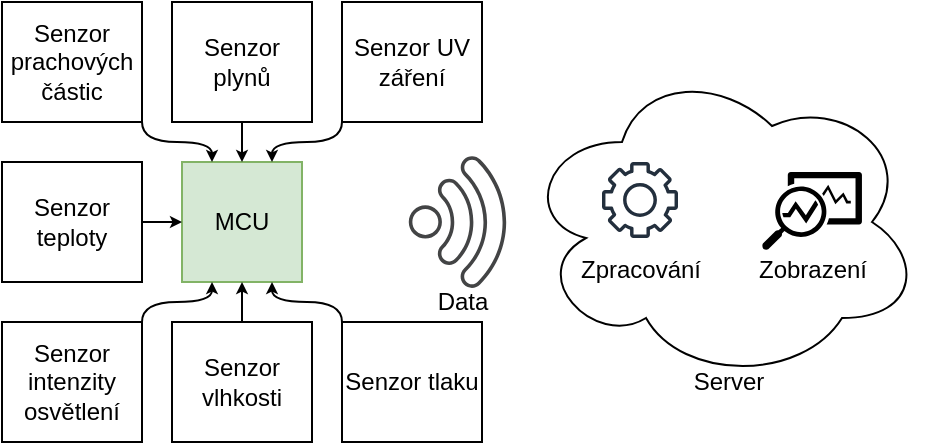 <mxfile version="15.7.4" type="device"><diagram id="NTnUNbNSUHaPw2GU0FTr" name="Page-1"><mxGraphModel dx="677" dy="378" grid="1" gridSize="10" guides="1" tooltips="1" connect="1" arrows="1" fold="1" page="1" pageScale="1" pageWidth="827" pageHeight="1169" math="0" shadow="0"><root><mxCell id="0"/><mxCell id="1" parent="0"/><mxCell id="au37jx4nYaM21UEAbfse-1" value="MCU" style="rounded=0;whiteSpace=wrap;html=1;fillColor=#d5e8d4;strokeColor=#82b366;" vertex="1" parent="1"><mxGeometry x="320" y="200" width="60" height="60" as="geometry"/></mxCell><mxCell id="au37jx4nYaM21UEAbfse-10" style="edgeStyle=orthogonalEdgeStyle;rounded=0;orthogonalLoop=1;jettySize=auto;html=1;exitX=1;exitY=1;exitDx=0;exitDy=0;entryX=0.25;entryY=0;entryDx=0;entryDy=0;curved=1;endArrow=classic;endFill=1;strokeWidth=1;endSize=3;" edge="1" parent="1" source="au37jx4nYaM21UEAbfse-2" target="au37jx4nYaM21UEAbfse-1"><mxGeometry relative="1" as="geometry"><Array as="points"><mxPoint x="300" y="190"/><mxPoint x="335" y="190"/></Array></mxGeometry></mxCell><mxCell id="au37jx4nYaM21UEAbfse-2" value="Senzor prachových částic" style="rounded=0;whiteSpace=wrap;html=1;" vertex="1" parent="1"><mxGeometry x="230" y="120" width="70" height="60" as="geometry"/></mxCell><mxCell id="au37jx4nYaM21UEAbfse-11" style="edgeStyle=orthogonalEdgeStyle;curved=1;rounded=0;orthogonalLoop=1;jettySize=auto;html=1;exitX=0.5;exitY=1;exitDx=0;exitDy=0;entryX=0.5;entryY=0;entryDx=0;entryDy=0;endArrow=classic;endFill=1;endSize=3;" edge="1" parent="1" source="au37jx4nYaM21UEAbfse-3" target="au37jx4nYaM21UEAbfse-1"><mxGeometry relative="1" as="geometry"/></mxCell><mxCell id="au37jx4nYaM21UEAbfse-3" value="Senzor plynů" style="rounded=0;whiteSpace=wrap;html=1;" vertex="1" parent="1"><mxGeometry x="315" y="120" width="70" height="60" as="geometry"/></mxCell><mxCell id="au37jx4nYaM21UEAbfse-17" style="edgeStyle=orthogonalEdgeStyle;curved=1;rounded=0;orthogonalLoop=1;jettySize=auto;html=1;exitX=0;exitY=1;exitDx=0;exitDy=0;endArrow=classic;endFill=1;endSize=3;strokeWidth=1;entryX=0.75;entryY=0;entryDx=0;entryDy=0;" edge="1" parent="1" source="au37jx4nYaM21UEAbfse-4" target="au37jx4nYaM21UEAbfse-1"><mxGeometry relative="1" as="geometry"><Array as="points"><mxPoint x="400" y="190"/><mxPoint x="365" y="190"/></Array></mxGeometry></mxCell><mxCell id="au37jx4nYaM21UEAbfse-4" value="Senzor UV záření" style="rounded=0;whiteSpace=wrap;html=1;" vertex="1" parent="1"><mxGeometry x="400" y="120" width="70" height="60" as="geometry"/></mxCell><mxCell id="au37jx4nYaM21UEAbfse-13" style="edgeStyle=orthogonalEdgeStyle;curved=1;rounded=0;orthogonalLoop=1;jettySize=auto;html=1;exitX=1;exitY=0.5;exitDx=0;exitDy=0;entryX=0;entryY=0.5;entryDx=0;entryDy=0;endArrow=classic;endFill=1;endSize=3;strokeWidth=1;" edge="1" parent="1" source="au37jx4nYaM21UEAbfse-5" target="au37jx4nYaM21UEAbfse-1"><mxGeometry relative="1" as="geometry"/></mxCell><mxCell id="au37jx4nYaM21UEAbfse-5" value="Senzor teploty" style="rounded=0;whiteSpace=wrap;html=1;" vertex="1" parent="1"><mxGeometry x="230" y="200" width="70" height="60" as="geometry"/></mxCell><mxCell id="au37jx4nYaM21UEAbfse-15" style="edgeStyle=orthogonalEdgeStyle;curved=1;rounded=0;orthogonalLoop=1;jettySize=auto;html=1;exitX=0.5;exitY=0;exitDx=0;exitDy=0;entryX=0.5;entryY=1;entryDx=0;entryDy=0;endArrow=classic;endFill=1;endSize=3;strokeWidth=1;" edge="1" parent="1" source="au37jx4nYaM21UEAbfse-6" target="au37jx4nYaM21UEAbfse-1"><mxGeometry relative="1" as="geometry"/></mxCell><mxCell id="au37jx4nYaM21UEAbfse-6" value="Senzor vlhkosti" style="rounded=0;whiteSpace=wrap;html=1;" vertex="1" parent="1"><mxGeometry x="315" y="280" width="70" height="60" as="geometry"/></mxCell><mxCell id="au37jx4nYaM21UEAbfse-14" style="edgeStyle=orthogonalEdgeStyle;curved=1;rounded=0;orthogonalLoop=1;jettySize=auto;html=1;exitX=1;exitY=0;exitDx=0;exitDy=0;entryX=0.25;entryY=1;entryDx=0;entryDy=0;endArrow=classic;endFill=1;endSize=3;strokeWidth=1;" edge="1" parent="1" source="au37jx4nYaM21UEAbfse-7" target="au37jx4nYaM21UEAbfse-1"><mxGeometry relative="1" as="geometry"><Array as="points"><mxPoint x="300" y="270"/><mxPoint x="335" y="270"/></Array></mxGeometry></mxCell><mxCell id="au37jx4nYaM21UEAbfse-7" value="Senzor intenzity osvětlení" style="rounded=0;whiteSpace=wrap;html=1;" vertex="1" parent="1"><mxGeometry x="230" y="280" width="70" height="60" as="geometry"/></mxCell><mxCell id="au37jx4nYaM21UEAbfse-16" style="edgeStyle=orthogonalEdgeStyle;curved=1;rounded=0;orthogonalLoop=1;jettySize=auto;html=1;exitX=0;exitY=0;exitDx=0;exitDy=0;entryX=0.75;entryY=1;entryDx=0;entryDy=0;endArrow=classic;endFill=1;endSize=3;strokeWidth=1;" edge="1" parent="1" source="au37jx4nYaM21UEAbfse-8" target="au37jx4nYaM21UEAbfse-1"><mxGeometry relative="1" as="geometry"><Array as="points"><mxPoint x="400" y="270"/><mxPoint x="365" y="270"/></Array></mxGeometry></mxCell><mxCell id="au37jx4nYaM21UEAbfse-8" value="Senzor tlaku" style="rounded=0;whiteSpace=wrap;html=1;" vertex="1" parent="1"><mxGeometry x="400" y="280" width="70" height="60" as="geometry"/></mxCell><mxCell id="au37jx4nYaM21UEAbfse-19" value="" style="sketch=0;pointerEvents=1;shadow=0;dashed=0;html=1;strokeColor=none;fillColor=#434445;aspect=fixed;labelPosition=center;verticalLabelPosition=bottom;verticalAlign=top;align=center;outlineConnect=0;shape=mxgraph.vvd.wi_fi;rotation=45;" vertex="1" parent="1"><mxGeometry x="440" y="205" width="50" height="50" as="geometry"/></mxCell><mxCell id="au37jx4nYaM21UEAbfse-29" value="Data" style="text;html=1;align=center;verticalAlign=middle;resizable=0;points=[];autosize=1;strokeColor=none;fillColor=none;" vertex="1" parent="1"><mxGeometry x="440" y="260" width="40" height="20" as="geometry"/></mxCell><mxCell id="au37jx4nYaM21UEAbfse-30" value="" style="group" vertex="1" connectable="0" parent="1"><mxGeometry x="490" y="150" width="200" height="170" as="geometry"/></mxCell><mxCell id="au37jx4nYaM21UEAbfse-20" value="" style="ellipse;shape=cloud;whiteSpace=wrap;html=1;" vertex="1" parent="au37jx4nYaM21UEAbfse-30"><mxGeometry width="200" height="160" as="geometry"/></mxCell><mxCell id="au37jx4nYaM21UEAbfse-23" value="" style="sketch=0;outlineConnect=0;fontColor=#232F3E;gradientColor=none;fillColor=#232F3D;strokeColor=none;dashed=0;verticalLabelPosition=bottom;verticalAlign=top;align=center;html=1;fontSize=12;fontStyle=0;aspect=fixed;pointerEvents=1;shape=mxgraph.aws4.gear;" vertex="1" parent="au37jx4nYaM21UEAbfse-30"><mxGeometry x="40" y="50" width="38" height="38" as="geometry"/></mxCell><mxCell id="au37jx4nYaM21UEAbfse-24" value="" style="sketch=0;aspect=fixed;pointerEvents=1;shadow=0;dashed=0;html=1;strokeColor=none;labelPosition=center;verticalLabelPosition=bottom;verticalAlign=top;align=center;fillColor=#000000;shape=mxgraph.mscae.enterprise.monitor_running_apps" vertex="1" parent="au37jx4nYaM21UEAbfse-30"><mxGeometry x="120" y="55" width="50" height="39" as="geometry"/></mxCell><mxCell id="au37jx4nYaM21UEAbfse-26" value="Zpracování" style="text;html=1;align=center;verticalAlign=middle;resizable=0;points=[];autosize=1;strokeColor=none;fillColor=none;" vertex="1" parent="au37jx4nYaM21UEAbfse-30"><mxGeometry x="19" y="94" width="80" height="20" as="geometry"/></mxCell><mxCell id="au37jx4nYaM21UEAbfse-27" value="Zobrazení" style="text;html=1;align=center;verticalAlign=middle;resizable=0;points=[];autosize=1;strokeColor=none;fillColor=none;" vertex="1" parent="au37jx4nYaM21UEAbfse-30"><mxGeometry x="110" y="94" width="70" height="20" as="geometry"/></mxCell><mxCell id="au37jx4nYaM21UEAbfse-28" value="Server" style="text;html=1;align=center;verticalAlign=middle;resizable=0;points=[];autosize=1;strokeColor=none;fillColor=none;" vertex="1" parent="au37jx4nYaM21UEAbfse-30"><mxGeometry x="78" y="150" width="50" height="20" as="geometry"/></mxCell></root></mxGraphModel></diagram></mxfile>